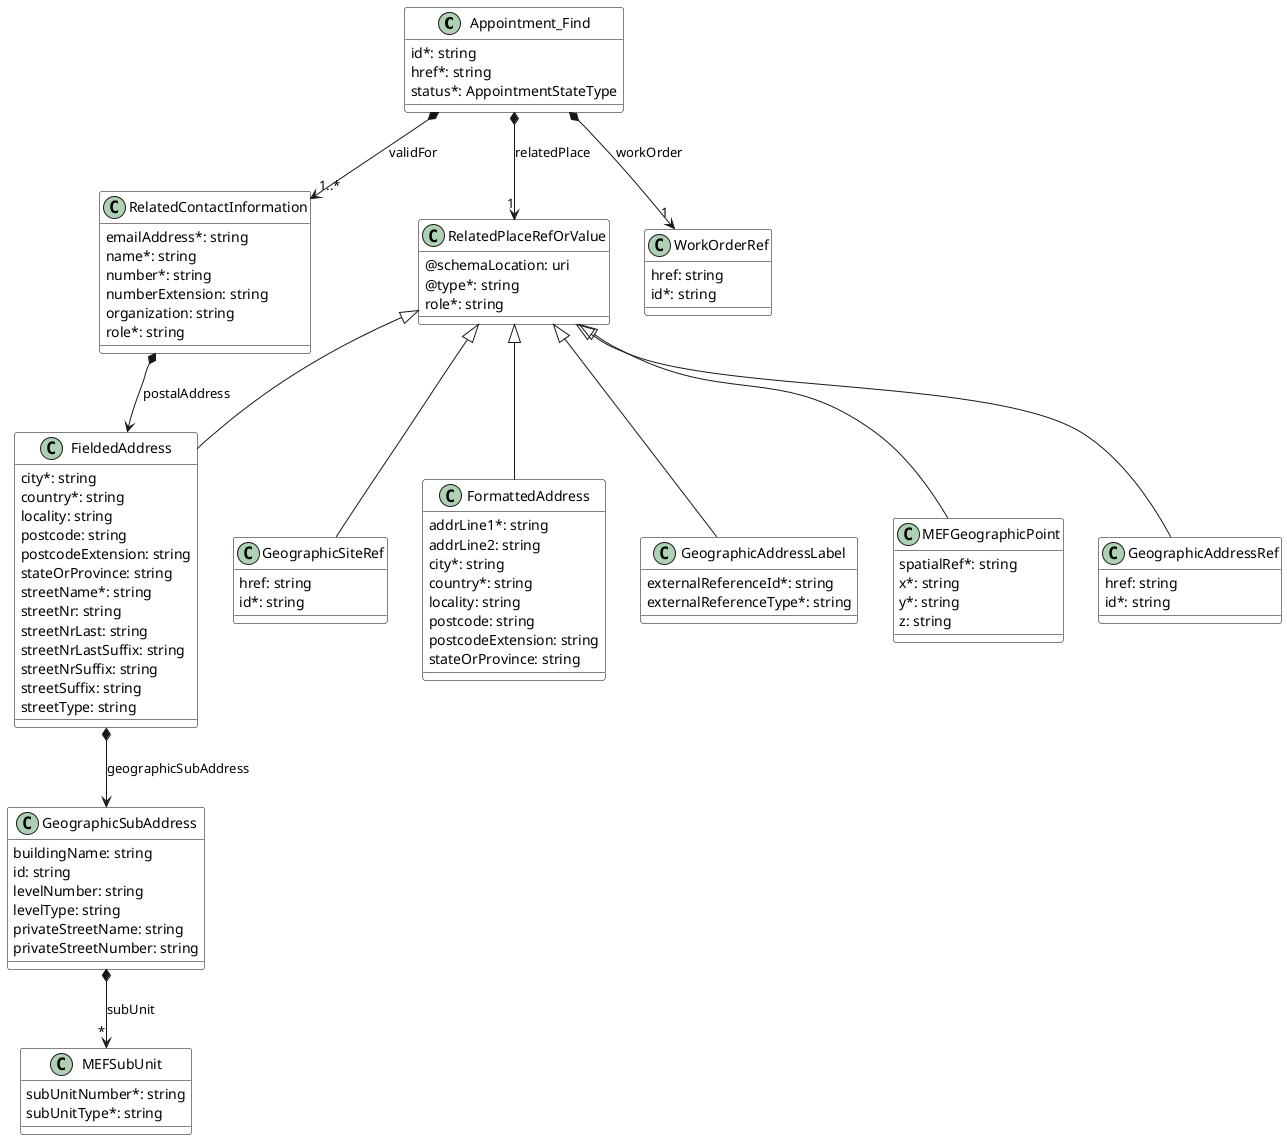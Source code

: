 @startuml
skinparam {
    ClassBackgroundColor White
    ClassBorderColor Black
}


class Appointment_Find {

    id*: string
    href*: string
    status*: AppointmentStateType
}

Appointment_Find *-->"1" RelatedPlaceRefOrValue : relatedPlace
Appointment_Find *-->"1..*" RelatedContactInformation : validFor
Appointment_Find *-->"1" WorkOrderRef : workOrder


class FormattedAddress {

    addrLine1*: string
    addrLine2: string
    city*: string
    country*: string
    locality: string
    postcode: string
    postcodeExtension: string
    stateOrProvince: string
}
RelatedPlaceRefOrValue <|-- FormattedAddress



class GeographicAddressRef {

    href: string
    id*: string
}
RelatedPlaceRefOrValue <|-- GeographicAddressRef



class GeographicSiteRef {

    href: string
    id*: string
}
RelatedPlaceRefOrValue <|-- GeographicSiteRef



class GeographicSubAddress {

    buildingName: string
    id: string
    levelNumber: string
    levelType: string
    privateStreetName: string
    privateStreetNumber: string
}

GeographicSubAddress *-->"*" MEFSubUnit : subUnit



class MEFSubUnit {

    subUnitNumber*: string
    subUnitType*: string
}

class RelatedContactInformation {

    emailAddress*: string
    name*: string
    number*: string
    numberExtension: string
    organization: string
    role*: string
}

RelatedContactInformation *--> FieldedAddress : postalAddress

class FieldedAddress {

    city*: string
    country*: string
    locality: string
    postcode: string
    postcodeExtension: string
    stateOrProvince: string
    streetName*: string
    streetNr: string
    streetNrLast: string
    streetNrLastSuffix: string
    streetNrSuffix: string
    streetSuffix: string
    streetType: string
}
RelatedPlaceRefOrValue <|-- FieldedAddress

FieldedAddress *--> GeographicSubAddress : geographicSubAddress


class GeographicAddressLabel {

    externalReferenceId*: string
    externalReferenceType*: string
}
RelatedPlaceRefOrValue <|-- GeographicAddressLabel



class RelatedPlaceRefOrValue {

    @schemaLocation: uri
    @type*: string
    role*: string
}

class MEFGeographicPoint {

    spatialRef*: string
    x*: string
    y*: string
    z: string
}
RelatedPlaceRefOrValue <|-- MEFGeographicPoint

class WorkOrderRef {

    href: string
    id*: string
}


@enduml
